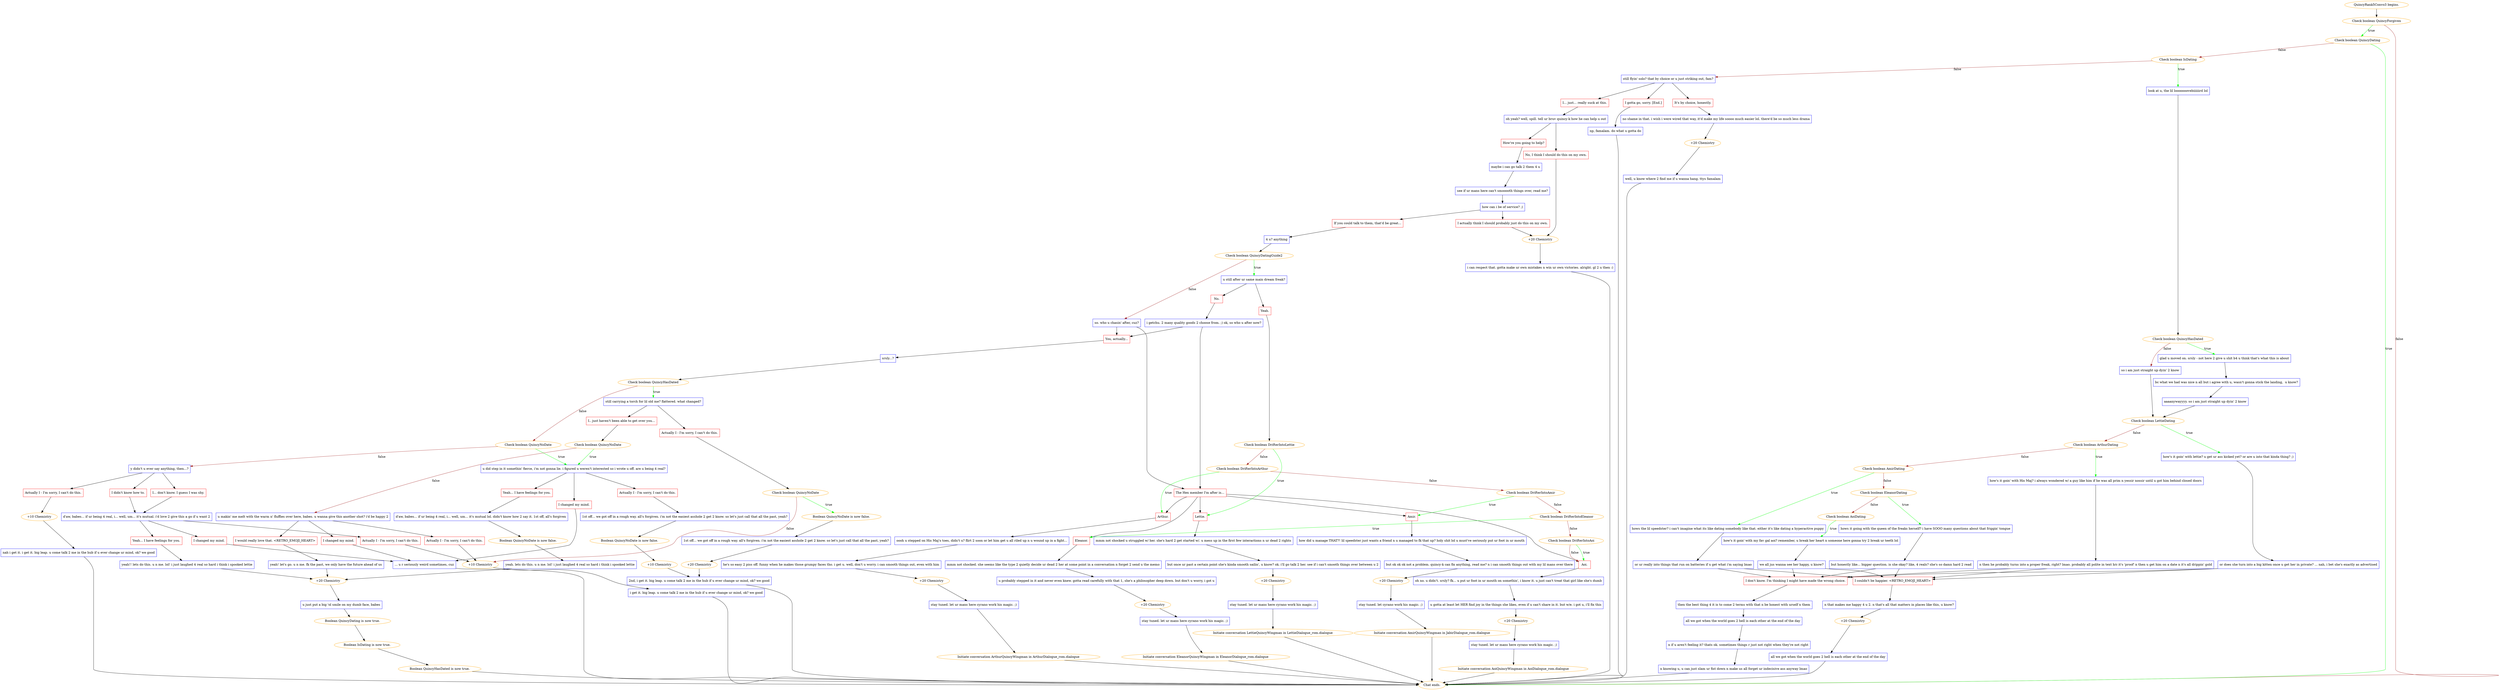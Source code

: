 digraph {
	"QuincyRank5Convo3 begins." [color=orange];
		"QuincyRank5Convo3 begins." -> 3189;
	3189 [label="Check boolean QuincyForgiven",color=orange];
		3189 -> 3190 [label=true,color=green];
		3189 -> "Chat ends." [label=false,color=brown];
	3190 [label="Check boolean QuincyDating",color=orange];
		3190 -> "Chat ends." [label=true,color=green];
		3190 -> 3191 [label=false,color=brown];
	"Chat ends." [color=orange];
	3191 [label="Check boolean IsDating",color=orange];
		3191 -> 3194 [label=true,color=green];
		3191 -> 3195 [label=false,color=brown];
	3194 [label="look at u, the lil looooooovebiiiiiird lol",shape=box,color=blue];
		3194 -> 3196;
	3195 [label="still flyin' solo? that by choice or u just striking out, fam?",shape=box,color=blue];
		3195 -> 3228;
		3195 -> 3229;
		3195 -> 3230;
	3196 [label="Check boolean QuincyHasDated",color=orange];
		3196 -> 3197 [label=true,color=green];
		3196 -> 3198 [label=false,color=brown];
	3228 [label="It's by choice, honestly.",shape=box,color=red];
		3228 -> j3770606119;
	3229 [label="I... just... really suck at this.",shape=box,color=red];
		3229 -> 3235;
	3230 [label="I gotta go, sorry. [End.]",shape=box,color=red];
		3230 -> j2101093723;
	3197 [label="glad u moved on. srsly - not here 2 give u shit b4 u think that's what this is about",shape=box,color=blue];
		3197 -> 3199;
	3198 [label="so i am just straight up dyin' 2 know",shape=box,color=blue];
		3198 -> 3201;
	j3770606119 [label="no shame in that. i wish i were wired that way, it'd make my life soooo much easier lol. there'd be so much less drama",shape=box,color=blue];
		j3770606119 -> j4007478493;
	3235 [label="oh yeah? well, spill. tell ur bruv quincy-k how he can help u out",shape=box,color=blue];
		3235 -> 3237;
		3235 -> 3236;
	j2101093723 [label="np, famalam. do what u gotta do",shape=box,color=blue];
		j2101093723 -> "Chat ends.";
	3199 [label="bc what we had was nice n all but i agree with u, wasn't gonna stick the landing,  u know?",shape=box,color=blue];
		3199 -> 3200;
	3201 [label="Check boolean LettieDating",color=orange];
		3201 -> 3206 [label=true,color=green];
		3201 -> 3202 [label=false,color=brown];
	j4007478493 [label="+20 Chemistry",color=orange];
		j4007478493 -> j2580313524;
	3237 [label="How're you going to help?",shape=box,color=red];
		3237 -> 3244;
	3236 [label="No, I think I should do this on my own.",shape=box,color=red];
		3236 -> j542744378;
	3200 [label="aaaanywayyyy. so i am just straight up dyin' 2 know",shape=box,color=blue];
		3200 -> 3201;
	3206 [label="how's it goin' with lettie? u get ur ass kicked yet? or are u into that kinda thing? ;)",shape=box,color=blue];
		3206 -> 3207;
	3202 [label="Check boolean ArthurDating",color=orange];
		3202 -> 3208 [label=true,color=green];
		3202 -> 3203 [label=false,color=brown];
	j2580313524 [label="well, u know where 2 find me if u wanna hang. ttys famalam",shape=box,color=blue];
		j2580313524 -> "Chat ends.";
	3244 [label="maybe i can go talk 2 them 4 u",shape=box,color=blue];
		3244 -> 3245;
	j542744378 [label="+20 Chemistry",color=orange];
		j542744378 -> j1850596914;
	3207 [label="or does she turn into a big kitten once u get her in private? ... nah, i bet she's exactly as advertised",shape=box,color=blue];
		3207 -> 3216;
		3207 -> 3217;
	3208 [label="how's it goin' with His Maj? i always wondered w/ a guy like him if he was all prim n yessir nossir until u got him behind closed doors",shape=box,color=blue];
		3208 -> 3209;
	3203 [label="Check boolean AmirDating",color=orange];
		3203 -> 3210 [label=true,color=green];
		3203 -> 3204 [label=false,color=brown];
	3245 [label="see if ur mans here can't smooooth things over, read me?",shape=box,color=blue];
		3245 -> 3246;
	j1850596914 [label="i can respect that. gotta make ur own mistakes n win ur own victories. alright. gl 2 u then :)",shape=box,color=blue];
		j1850596914 -> "Chat ends.";
	3216 [label="I couldn't be happier. <RETRO_EMOJI_HEART>",shape=box,color=red];
		3216 -> j1909511842;
	3217 [label="I don't know. I'm thinking I might have made the wrong choice.",shape=box,color=red];
		3217 -> j3354128640;
	3209 [label="n then he probably turns into a proper freak, right? lmao. probably all polite in text b/c it's 'proof' n then u get him on a date n it's all drippin' gold",shape=box,color=blue];
		3209 -> 3216;
		3209 -> 3217;
	3210 [label="hows the lil speedster? i can't imagine what its like dating somebody like that. either it's like dating a hyperactive puppy",shape=box,color=blue];
		3210 -> 3213;
	3204 [label="Check boolean EleanorDating",color=orange];
		3204 -> 3212 [label=true,color=green];
		3204 -> 3205 [label=false,color=brown];
	3246 [label="how can i be of service? ;)",shape=box,color=blue];
		3246 -> 3247;
		3246 -> 3248;
	j1909511842 [label="n that makes me happy 4 u 2. n that's all that matters in places like this, u know?",shape=box,color=blue];
		j1909511842 -> j1157238221;
	j3354128640 [label="then the best thing 4 it is to come 2 terms with that n be honest with urself n them",shape=box,color=blue];
		j3354128640 -> j905210890;
	3213 [label="or ur really into things that run on batteries if u get what i'm saying lmao",shape=box,color=blue];
		3213 -> 3216;
		3213 -> 3217;
	3212 [label="hows it going with the queen of the freaks herself? i have SOOO many questions about that friggin' tongue",shape=box,color=blue];
		3212 -> 3211;
	3205 [label="Check boolean AoiDating",color=orange];
		3205 -> 3214 [label=true,color=green];
	3247 [label="If you could talk to them, that'd be great...",shape=box,color=red];
		3247 -> 3252;
	3248 [label="I actually think I should probably just do this on my own.",shape=box,color=red];
		3248 -> j542744378;
	j1157238221 [label="+20 Chemistry",color=orange];
		j1157238221 -> j1507246002;
	j905210890 [label="all we got when the world goes 2 hell is each other at the end of the day",shape=box,color=blue];
		j905210890 -> j1265297614;
	3211 [label="but honestly like... bigger question. is she okay? like, 4 reals? she's so damn hard 2 read",shape=box,color=blue];
		3211 -> 3216;
		3211 -> 3217;
	3214 [label="how's it goin' with my fav gal aoi? remember, u break her heart n someone here gonna try 2 break ur teeth lol",shape=box,color=blue];
		3214 -> 3215;
	3252 [label="4 u? anything",shape=box,color=blue];
		3252 -> 3253;
	j1507246002 [label="all we got when the world goes 2 hell is each other at the end of the day",shape=box,color=blue];
		j1507246002 -> "Chat ends.";
	j1265297614 [label="n if u aren't feeling it? thats ok. sometimes things r just not right when they're not right",shape=box,color=blue];
		j1265297614 -> j2383482060;
	3215 [label="we all jus wanna see her happy, u know?",shape=box,color=blue];
		3215 -> 3216;
		3215 -> 3217;
	3253 [label="Check boolean QuincyDatingGuide2",color=orange];
		3253 -> 3254 [label=true,color=green];
		3253 -> 3255 [label=false,color=brown];
	j2383482060 [label="n knowing u, u can just slam ur fist down n make us all forget ur indecisive ass anyway lmao",shape=box,color=blue];
		j2383482060 -> "Chat ends.";
	3254 [label="u still after ur same main dream freak?",shape=box,color=blue];
		3254 -> 3256;
		3254 -> 3257;
	3255 [label="so. who u chasin' after, cuz?",shape=box,color=blue];
		3255 -> 2558;
		3255 -> 3262;
	3256 [label="No.",shape=box,color=red];
		3256 -> 3258;
	3257 [label="Yeah.",shape=box,color=red];
		3257 -> 3259;
	2558 [label="The Hex member I'm after is...",shape=box,color=red];
		2558 -> 3265;
		2558 -> 3266;
		2558 -> 3267;
		2558 -> 3268;
		2558 -> 3269;
	3262 [label="You, actually...",shape=box,color=red];
		3262 -> 3296;
	3258 [label="i getchu. 2 many quality goods 2 choose from. ;) ok, so who u after now?",shape=box,color=blue];
		3258 -> 2558;
		3258 -> 3262;
	3259 [label="Check boolean DrifterIntoLettie",color=orange];
		3259 -> 3265 [label=true,color=green];
		3259 -> 3260 [label=false,color=brown];
	3265 [label="Lettie.",shape=box,color=red];
		3265 -> j3041352402;
	3266 [label="Arthur.",shape=box,color=red];
		3266 -> j2548191580;
	3267 [label="Amir.",shape=box,color=red];
		3267 -> j2610997598;
	3268 [label="Eleanor.",shape=box,color=red];
		3268 -> j1203718738;
	3269 [label="Aoi.",shape=box,color=red];
		3269 -> j1373282872;
	3296 [label="srsly...?",shape=box,color=blue];
		3296 -> 3297;
	3260 [label="Check boolean DrifterIntoArthur",color=orange];
		3260 -> 3266 [label=true,color=green];
		3260 -> 3261 [label=false,color=brown];
	j3041352402 [label="mmm not shocked u struggled w/ her. she's hard 2 get started w/. u mess up in the first few interactions n ur dead 2 rights",shape=box,color=blue];
		j3041352402 -> j538595242;
	j2548191580 [label="oooh u stepped on His Maj's toes, didn't u? flirt 2 soon or let him get u all riled up n u wound up in a fight...",shape=box,color=blue];
		j2548191580 -> j993129283;
	j2610997598 [label="how did u manage THAT?! lil speedster just wants a friend n u managed to fk that up? holy shit lol u must've seriously put ur foot in ur mouth",shape=box,color=blue];
		j2610997598 -> j89586324;
	j1203718738 [label="mmm not shocked. she seems like the type 2 quietly decide ur dead 2 her at some point in a conversation n forget 2 send u the memo",shape=box,color=blue];
		j1203718738 -> j2540003201;
	j1373282872 [label="oh no. u didn't. srsly? fk... u put ur foot in ur mouth on somethin', i know it. u just can't treat that girl like she's dumb",shape=box,color=blue];
		j1373282872 -> j4088714478;
	3297 [label="Check boolean QuincyHasDated",color=orange];
		3297 -> 3298 [label=true,color=green];
		3297 -> 3299 [label=false,color=brown];
	3261 [label="Check boolean DrifterIntoAmir",color=orange];
		3261 -> 3267 [label=true,color=green];
		3261 -> 3263 [label=false,color=brown];
	j538595242 [label="but once ur past a certain point she's kinda smooth sailin', u know? ok. i'll go talk 2 her. see if i can't smooth things over between u 2",shape=box,color=blue];
		j538595242 -> j2846281467;
	j993129283 [label="he's so easy 2 piss off. funny when he makes those grumpy faces tho. i get u. well, don't u worry. i can smooth things out, even with him",shape=box,color=blue];
		j993129283 -> j2086998138;
	j89586324 [label="but ok ok ok not a problem. quincy-k can fix anything, read me? n i can smooth things out with my lil mans over there",shape=box,color=blue];
		j89586324 -> j3871370230;
	j2540003201 [label="u probably stepped in it and never even knew. gotta read carefully with that 1, she's a philosopher deep down. but don't u worry, i got u",shape=box,color=blue];
		j2540003201 -> j3538855873;
	j4088714478 [label="u gotta at least let HER find joy in the things she likes, even if u can't share in it. but w/e. i got u, i'll fix this",shape=box,color=blue];
		j4088714478 -> j3156620662;
	3298 [label="still carrying a torch for lil old me? flattered. what changed?",shape=box,color=blue];
		3298 -> 3301;
		3298 -> 3300;
	3299 [label="Check boolean QuincyNoDate",color=orange];
		3299 -> 3313 [label=true,color=green];
		3299 -> 3314 [label=false,color=brown];
	3263 [label="Check boolean DrifterIntoEleanor",color=orange];
		3263 -> 3268 [label=true,color=green];
		3263 -> 3264 [label=false,color=brown];
	j2846281467 [label="+20 Chemistry",color=orange];
		j2846281467 -> j855707932;
	j2086998138 [label="+20 Chemistry",color=orange];
		j2086998138 -> j3740828310;
	j3871370230 [label="+20 Chemistry",color=orange];
		j3871370230 -> j111937339;
	j3538855873 [label="+20 Chemistry",color=orange];
		j3538855873 -> j90613565;
	j3156620662 [label="+20 Chemistry",color=orange];
		j3156620662 -> j1212642668;
	3301 [label="I.. just haven't been able to get over you...",shape=box,color=red];
		3301 -> 3311;
	3300 [label="Actually I - I'm sorry, I can't do this.",shape=box,color=red];
		3300 -> 3302;
	3313 [label="u did step in it somethin' fierce, i'm not gonna lie. i figured u weren't interested so i wrote u off. are u being 4 real?",shape=box,color=blue];
		3313 -> 3331;
		3313 -> 3330;
		3313 -> 3332;
	3314 [label="y didn't u ever say anything, then...?",shape=box,color=blue];
		3314 -> 3350;
		3314 -> 3351;
		3314 -> 3349;
	3264 [label="Check boolean DrifterIntoAoi",color=orange];
		3264 -> 3269 [label=true,color=green];
		3264 -> 3269 [label=false,color=brown];
	j855707932 [label="stay tuned. let ur mans here cyrano work his magic. ;)",shape=box,color=blue];
		j855707932 -> "Initiate conversation LettieQuincyWingman in LettieDialogue_rom.dialogue";
	j3740828310 [label="stay tuned. let ur mans here cyrano work his magic. ;)",shape=box,color=blue];
		j3740828310 -> "Initiate conversation ArthurQuincyWingman in ArthurDialogue_rom.dialogue";
	j111937339 [label="stay tuned. let cyrano work his magic. ;)",shape=box,color=blue];
		j111937339 -> "Initiate conversation AmirQuincyWingman in JabirDialogue_rom.dialogue";
	j90613565 [label="stay tuned. let ur mans here cyrano work his magic. ;)",shape=box,color=blue];
		j90613565 -> "Initiate conversation EleanorQuincyWingman in EleanorDialogue_rom.dialogue";
	j1212642668 [label="stay tuned. let ur mans here cyrano work his magic. ;)",shape=box,color=blue];
		j1212642668 -> "Initiate conversation AoiQuincyWingman in AoiDialogue_rom.dialogue";
	3311 [label="Check boolean QuincyNoDate",color=orange];
		3311 -> 3313 [label=true,color=green];
		3311 -> 3312 [label=false,color=brown];
	3302 [label="Check boolean QuincyNoDate",color=orange];
		3302 -> j476263467 [label=true,color=green];
		3302 -> j2192053137 [label=false,color=brown];
	3331 [label="Yeah... I have feelings for you.",shape=box,color=red];
		3331 -> j3360876173;
	3330 [label="Actually I - I'm sorry, I can't do this.",shape=box,color=red];
		3330 -> j2687750963;
	3332 [label="I changed my mind.",shape=box,color=red];
		3332 -> j2992544242;
	3350 [label="I... don't know. I guess I was shy.",shape=box,color=red];
		3350 -> 3352;
	3351 [label="I didn't know how to.",shape=box,color=red];
		3351 -> 3352;
	3349 [label="Actually I - I'm sorry, I can't do this.",shape=box,color=red];
		3349 -> j2194471140;
	"Initiate conversation LettieQuincyWingman in LettieDialogue_rom.dialogue" [label="Initiate conversation LettieQuincyWingman in LettieDialogue_rom.dialogue",color=orange];
		"Initiate conversation LettieQuincyWingman in LettieDialogue_rom.dialogue" -> "Chat ends.";
	"Initiate conversation ArthurQuincyWingman in ArthurDialogue_rom.dialogue" [label="Initiate conversation ArthurQuincyWingman in ArthurDialogue_rom.dialogue",color=orange];
		"Initiate conversation ArthurQuincyWingman in ArthurDialogue_rom.dialogue" -> "Chat ends.";
	"Initiate conversation AmirQuincyWingman in JabirDialogue_rom.dialogue" [label="Initiate conversation AmirQuincyWingman in JabirDialogue_rom.dialogue",color=orange];
		"Initiate conversation AmirQuincyWingman in JabirDialogue_rom.dialogue" -> "Chat ends.";
	"Initiate conversation EleanorQuincyWingman in EleanorDialogue_rom.dialogue" [label="Initiate conversation EleanorQuincyWingman in EleanorDialogue_rom.dialogue",color=orange];
		"Initiate conversation EleanorQuincyWingman in EleanorDialogue_rom.dialogue" -> "Chat ends.";
	"Initiate conversation AoiQuincyWingman in AoiDialogue_rom.dialogue" [label="Initiate conversation AoiQuincyWingman in AoiDialogue_rom.dialogue",color=orange];
		"Initiate conversation AoiQuincyWingman in AoiDialogue_rom.dialogue" -> "Chat ends.";
	3312 [label="u makin' me melt with the warm n' fluffies over here, babes. u wanna give this another shot? i'd be happy 2",shape=box,color=blue];
		3312 -> 3315;
		3312 -> 3317;
		3312 -> 3316;
	j476263467 [label="Boolean QuincyNoDate is now false.",color=orange];
		j476263467 -> j4029875745;
	j2192053137 [label="+10 Chemistry",color=orange];
		j2192053137 -> j3247893665;
	j3360876173 [label="d'aw, babes... if ur being 4 real, i... well, um... it's mutual lol. didn't know how 2 say it. 1st off, all's forgiven",shape=box,color=blue];
		j3360876173 -> j2140245571;
	j2687750963 [label="1st off... we got off in a rough way. all's forgiven. i'm not the easiest asshole 2 get 2 know. so let's just call that all the past, yeah?",shape=box,color=blue];
		j2687750963 -> j3650794583;
	j2992544242 [label="... u r seriously weird sometimes, cuz",shape=box,color=blue];
		j2992544242 -> "Chat ends.";
	3352 [label="d'aw, babes... if ur being 4 real, i... well, um... it's mutual. i'd love 2 give this a go if u want 2",shape=box,color=blue];
		3352 -> 3356;
		3352 -> 3357;
		3352 -> 3358;
	j2194471140 [label="+10 Chemistry",color=orange];
		j2194471140 -> j1481916500;
	3315 [label="I would really love that. <RETRO_EMOJI_HEART>",shape=box,color=red];
		3315 -> j675971043;
	3317 [label="Actually I - I'm sorry, I can't do this.",shape=box,color=red];
		3317 -> j2192053137;
	3316 [label="I changed my mind.",shape=box,color=red];
		3316 -> j2992544242;
	j4029875745 [label="1st off... we got off in a rough way. all's forgiven. i'm not the easiest asshole 2 get 2 know. so let's just call that all the past, yeah?",shape=box,color=blue];
		j4029875745 -> j1327162448;
	j3247893665 [label="i get it. big leap. u come talk 2 me in the hub if u ever change ur mind, ok? we good",shape=box,color=blue];
		j3247893665 -> "Chat ends.";
	j2140245571 [label="Boolean QuincyNoDate is now false.",color=orange];
		j2140245571 -> j2843261451;
	j3650794583 [label="Boolean QuincyNoDate is now false.",color=orange];
		j3650794583 -> j1744674304;
	3356 [label="Yeah... I have feelings for you.",shape=box,color=red];
		3356 -> j352169740;
	3357 [label="Actually I - I'm sorry, I can't do this.",shape=box,color=red];
		3357 -> j2192053137;
	3358 [label="I changed my mind.",shape=box,color=red];
		3358 -> j2992544242;
	j1481916500 [label="nah i get it. i get it. big leap. u come talk 2 me in the hub if u ever change ur mind, ok? we good",shape=box,color=blue];
		j1481916500 -> "Chat ends.";
	j675971043 [label="yeah! let's go. u n me. fk the past, we only have the future ahead of us",shape=box,color=blue];
		j675971043 -> j3272073242;
	j1327162448 [label="+20 Chemistry",color=orange];
		j1327162448 -> j2866300234;
	j2843261451 [label="yeah. lets do this. u n me. lol! i just laughed 4 real so hard i think i spooked lettie",shape=box,color=blue];
		j2843261451 -> j3272073242;
	j1744674304 [label="+10 Chemistry",color=orange];
		j1744674304 -> j2866300234;
	j352169740 [label="yeah!! lets do this. u n me. lol! i just laughed 4 real so hard i think i spooked lettie",shape=box,color=blue];
		j352169740 -> j3272073242;
	j3272073242 [label="+20 Chemistry",color=orange];
		j3272073242 -> j1716383290;
	j2866300234 [label="2nd, i get it. big leap. u come talk 2 me in the hub if u ever change ur mind, ok? we good",shape=box,color=blue];
		j2866300234 -> "Chat ends.";
	j1716383290 [label="u just put a big 'ol smile on my dumb face, babes",shape=box,color=blue];
		j1716383290 -> j2142582358;
	j2142582358 [label="Boolean QuincyDating is now true.",color=orange];
		j2142582358 -> j298934775;
	j298934775 [label="Boolean IsDating is now true.",color=orange];
		j298934775 -> j1145642415;
	j1145642415 [label="Boolean QuincyHasDated is now true.",color=orange];
		j1145642415 -> "Chat ends.";
}